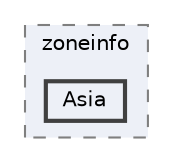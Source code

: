 digraph "C:/Users/LukeMabie/documents/Development/Password_Saver_Using_Django-master/venv/Lib/site-packages/tzdata/zoneinfo/Asia"
{
 // LATEX_PDF_SIZE
  bgcolor="transparent";
  edge [fontname=Helvetica,fontsize=10,labelfontname=Helvetica,labelfontsize=10];
  node [fontname=Helvetica,fontsize=10,shape=box,height=0.2,width=0.4];
  compound=true
  subgraph clusterdir_69b43db2d9c4aece86ab9c1028355e0c {
    graph [ bgcolor="#edf0f7", pencolor="grey50", label="zoneinfo", fontname=Helvetica,fontsize=10 style="filled,dashed", URL="dir_69b43db2d9c4aece86ab9c1028355e0c.html",tooltip=""]
  dir_9aa3a4a9b6f21504c148367c75090b55 [label="Asia", fillcolor="#edf0f7", color="grey25", style="filled,bold", URL="dir_9aa3a4a9b6f21504c148367c75090b55.html",tooltip=""];
  }
}
